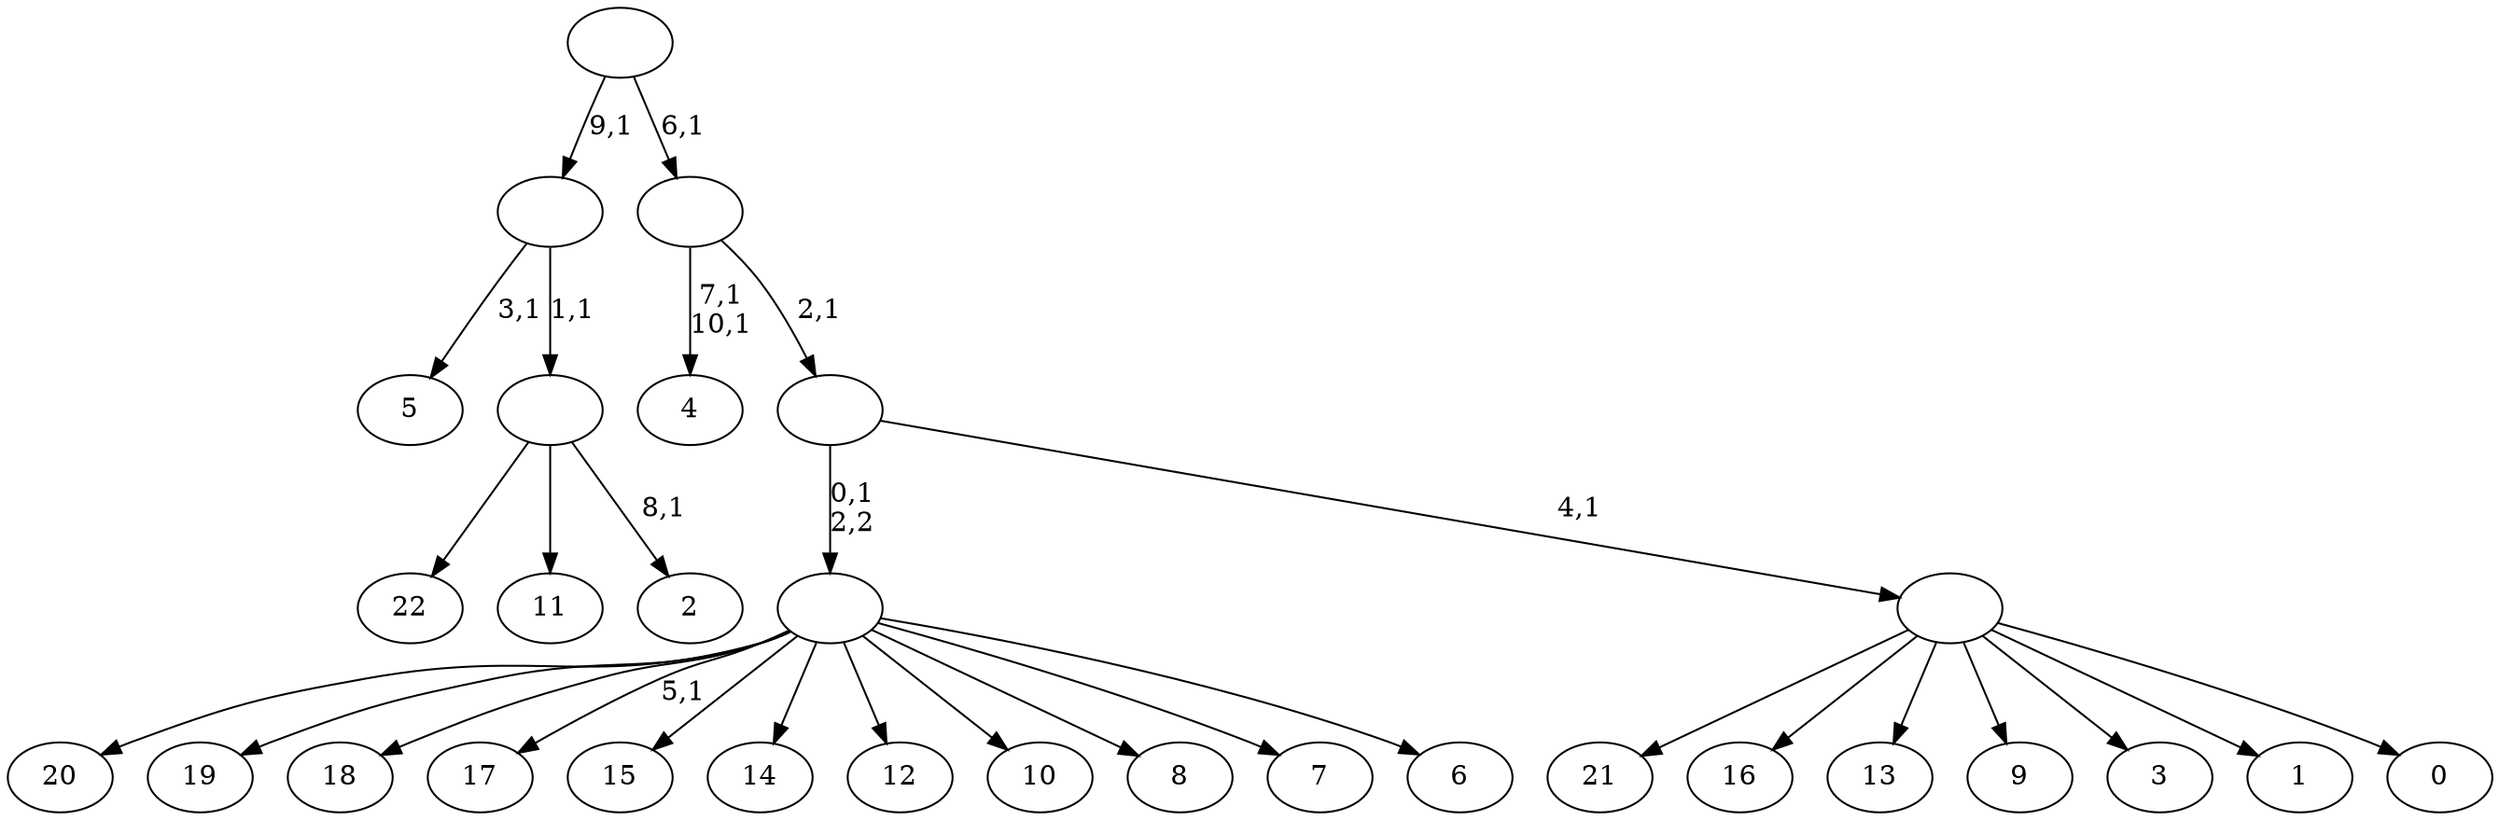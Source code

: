 digraph T {
	34 [label="22"]
	33 [label="21"]
	32 [label="20"]
	31 [label="19"]
	30 [label="18"]
	29 [label="17"]
	27 [label="16"]
	26 [label="15"]
	25 [label="14"]
	24 [label="13"]
	23 [label="12"]
	22 [label="11"]
	21 [label="10"]
	20 [label="9"]
	19 [label="8"]
	18 [label="7"]
	17 [label="6"]
	16 [label=""]
	15 [label="5"]
	13 [label="4"]
	10 [label="3"]
	9 [label="2"]
	7 [label=""]
	6 [label=""]
	5 [label="1"]
	4 [label="0"]
	3 [label=""]
	2 [label=""]
	1 [label=""]
	0 [label=""]
	16 -> 29 [label="5,1"]
	16 -> 32 [label=""]
	16 -> 31 [label=""]
	16 -> 30 [label=""]
	16 -> 26 [label=""]
	16 -> 25 [label=""]
	16 -> 23 [label=""]
	16 -> 21 [label=""]
	16 -> 19 [label=""]
	16 -> 18 [label=""]
	16 -> 17 [label=""]
	7 -> 9 [label="8,1"]
	7 -> 34 [label=""]
	7 -> 22 [label=""]
	6 -> 15 [label="3,1"]
	6 -> 7 [label="1,1"]
	3 -> 33 [label=""]
	3 -> 27 [label=""]
	3 -> 24 [label=""]
	3 -> 20 [label=""]
	3 -> 10 [label=""]
	3 -> 5 [label=""]
	3 -> 4 [label=""]
	2 -> 16 [label="0,1\n2,2"]
	2 -> 3 [label="4,1"]
	1 -> 13 [label="7,1\n10,1"]
	1 -> 2 [label="2,1"]
	0 -> 6 [label="9,1"]
	0 -> 1 [label="6,1"]
}
